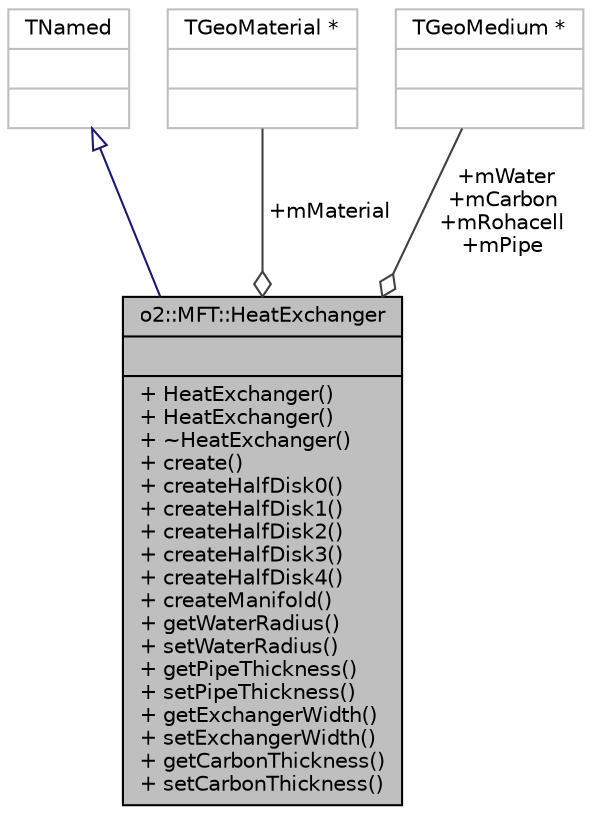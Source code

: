 digraph "o2::MFT::HeatExchanger"
{
 // INTERACTIVE_SVG=YES
  bgcolor="transparent";
  edge [fontname="Helvetica",fontsize="10",labelfontname="Helvetica",labelfontsize="10"];
  node [fontname="Helvetica",fontsize="10",shape=record];
  Node1 [label="{o2::MFT::HeatExchanger\n||+ HeatExchanger()\l+ HeatExchanger()\l+ ~HeatExchanger()\l+ create()\l+ createHalfDisk0()\l+ createHalfDisk1()\l+ createHalfDisk2()\l+ createHalfDisk3()\l+ createHalfDisk4()\l+ createManifold()\l+ getWaterRadius()\l+ setWaterRadius()\l+ getPipeThickness()\l+ setPipeThickness()\l+ getExchangerWidth()\l+ setExchangerWidth()\l+ getCarbonThickness()\l+ setCarbonThickness()\l}",height=0.2,width=0.4,color="black", fillcolor="grey75", style="filled" fontcolor="black"];
  Node2 -> Node1 [dir="back",color="midnightblue",fontsize="10",style="solid",arrowtail="onormal",fontname="Helvetica"];
  Node2 [label="{TNamed\n||}",height=0.2,width=0.4,color="grey75"];
  Node3 -> Node1 [color="grey25",fontsize="10",style="solid",label=" +mMaterial" ,arrowhead="odiamond",fontname="Helvetica"];
  Node3 [label="{TGeoMaterial *\n||}",height=0.2,width=0.4,color="grey75"];
  Node4 -> Node1 [color="grey25",fontsize="10",style="solid",label=" +mWater\n+mCarbon\n+mRohacell\n+mPipe" ,arrowhead="odiamond",fontname="Helvetica"];
  Node4 [label="{TGeoMedium *\n||}",height=0.2,width=0.4,color="grey75"];
}
